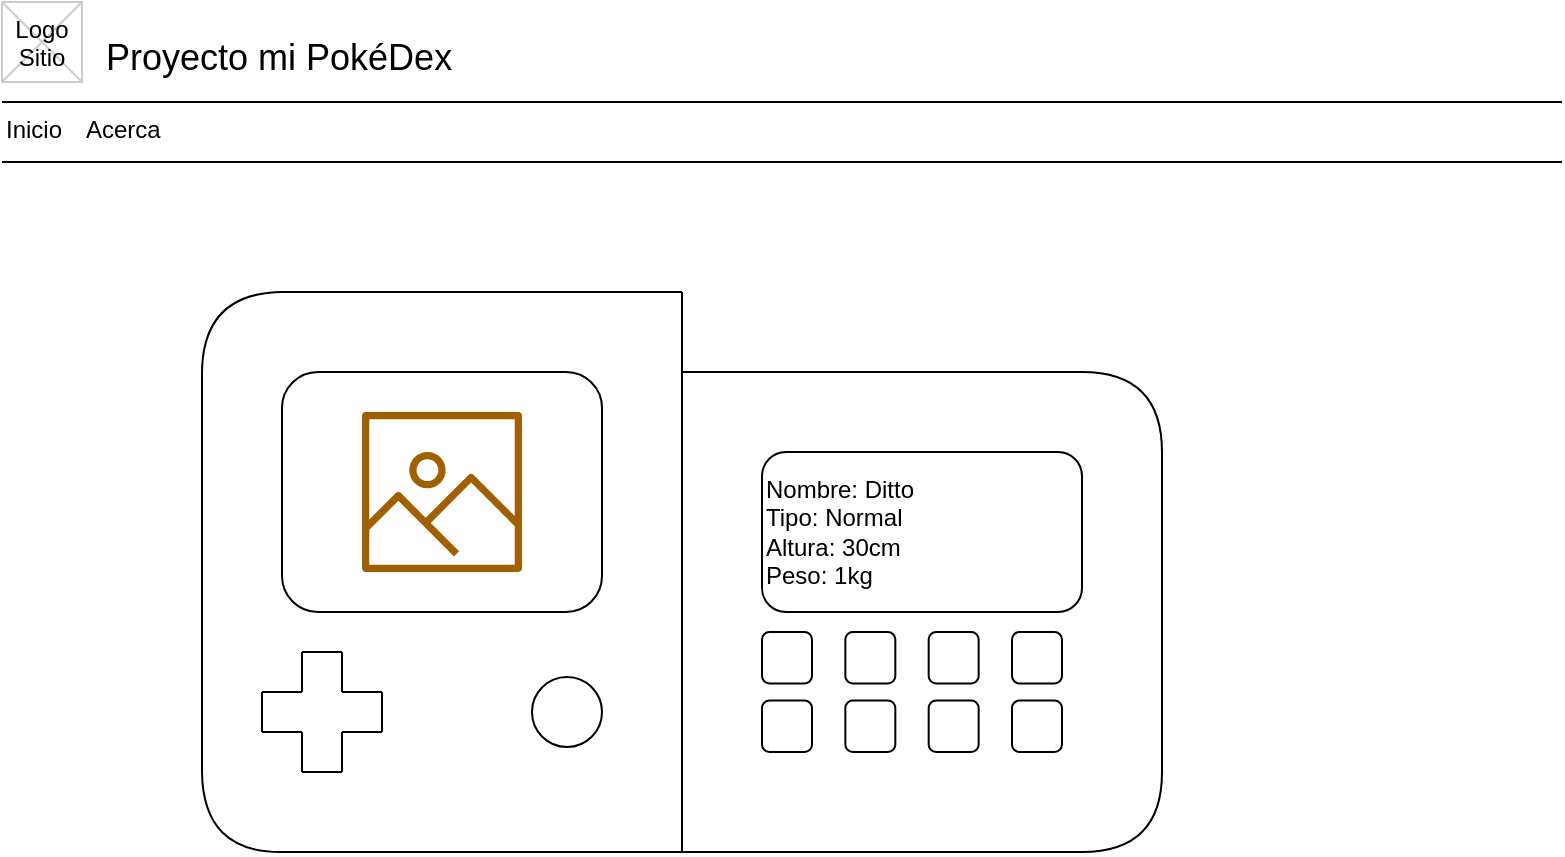 <mxfile version="15.3.5" type="device"><diagram name="Page-1" id="f1b7ffb7-ca1e-a977-7cf5-a751b3c06c05"><mxGraphModel dx="813" dy="485" grid="1" gridSize="10" guides="1" tooltips="1" connect="1" arrows="1" fold="1" page="1" pageScale="1" pageWidth="826" pageHeight="1169" background="none" math="0" shadow="0"><root><mxCell id="0"/><mxCell id="1" parent="0"/><mxCell id="2" value="Proyecto mi PokéDex" style="text;spacingTop=-5;fontSize=18;fontStyle=0" parent="1" vertex="1"><mxGeometry x="70" y="30" width="230" height="20" as="geometry"/></mxCell><mxCell id="3" value="" style="line;strokeWidth=1" parent="1" vertex="1"><mxGeometry x="20" y="60" width="780" height="10" as="geometry"/></mxCell><mxCell id="4" value="" style="line;strokeWidth=1" parent="1" vertex="1"><mxGeometry x="20" y="90" width="780" height="10" as="geometry"/></mxCell><mxCell id="5" value="Inicio" style="text;spacingTop=-5;" parent="1" vertex="1"><mxGeometry x="20" y="70.0" width="30" height="20" as="geometry"/></mxCell><mxCell id="6" value="Acerca" style="text;spacingTop=-5;" parent="1" vertex="1"><mxGeometry x="60.0" y="70.0" width="30" height="20" as="geometry"/></mxCell><mxCell id="20" value="" style="verticalLabelPosition=bottom;verticalAlign=top;strokeWidth=1;shape=mxgraph.mockup.graphics.iconGrid;strokeColor=#CCCCCC;gridSize=1,1;" parent="1" vertex="1"><mxGeometry x="20" y="15" width="40" height="40" as="geometry"/></mxCell><mxCell id="21" value="Logo&#10;Sitio" style="text;spacingTop=-5;align=center" parent="1" vertex="1"><mxGeometry x="20" y="20" width="40" height="40" as="geometry"/></mxCell><mxCell id="ZoA41nj8E6Xwq_nJV4Xm-63" value="" style="endArrow=none;html=1;startSize=14;endSize=14;sourcePerimeterSpacing=8;targetPerimeterSpacing=8;" edge="1" parent="1"><mxGeometry width="50" height="50" relative="1" as="geometry"><mxPoint x="160" y="160" as="sourcePoint"/><mxPoint x="360" y="160" as="targetPoint"/></mxGeometry></mxCell><mxCell id="ZoA41nj8E6Xwq_nJV4Xm-65" value="" style="endArrow=none;html=1;startSize=14;endSize=14;sourcePerimeterSpacing=8;targetPerimeterSpacing=8;" edge="1" parent="1"><mxGeometry width="50" height="50" relative="1" as="geometry"><mxPoint x="360" y="440" as="sourcePoint"/><mxPoint x="360" y="160" as="targetPoint"/></mxGeometry></mxCell><mxCell id="ZoA41nj8E6Xwq_nJV4Xm-68" value="" style="endArrow=none;html=1;sourcePerimeterSpacing=8;targetPerimeterSpacing=8;edgeStyle=orthogonalEdgeStyle;curved=1;" edge="1" parent="1"><mxGeometry width="50" height="50" relative="1" as="geometry"><mxPoint x="160" y="160" as="sourcePoint"/><mxPoint x="120" y="200" as="targetPoint"/></mxGeometry></mxCell><mxCell id="ZoA41nj8E6Xwq_nJV4Xm-69" value="" style="endArrow=none;html=1;sourcePerimeterSpacing=8;targetPerimeterSpacing=8;edgeStyle=orthogonalEdgeStyle;curved=1;" edge="1" parent="1"><mxGeometry width="50" height="50" relative="1" as="geometry"><mxPoint x="160" y="440" as="sourcePoint"/><mxPoint x="120" y="400" as="targetPoint"/></mxGeometry></mxCell><mxCell id="ZoA41nj8E6Xwq_nJV4Xm-70" value="" style="endArrow=none;html=1;startSize=14;endSize=14;sourcePerimeterSpacing=8;targetPerimeterSpacing=8;" edge="1" parent="1"><mxGeometry width="50" height="50" relative="1" as="geometry"><mxPoint x="120" y="400" as="sourcePoint"/><mxPoint x="120" y="200" as="targetPoint"/></mxGeometry></mxCell><mxCell id="ZoA41nj8E6Xwq_nJV4Xm-71" value="" style="endArrow=none;html=1;startSize=14;endSize=14;sourcePerimeterSpacing=8;targetPerimeterSpacing=8;" edge="1" parent="1"><mxGeometry width="50" height="50" relative="1" as="geometry"><mxPoint x="160" y="440" as="sourcePoint"/><mxPoint x="360" y="440" as="targetPoint"/></mxGeometry></mxCell><mxCell id="ZoA41nj8E6Xwq_nJV4Xm-72" value="" style="rounded=1;whiteSpace=wrap;html=1;hachureGap=4;pointerEvents=0;" vertex="1" parent="1"><mxGeometry x="160" y="200" width="160" height="120" as="geometry"/></mxCell><mxCell id="ZoA41nj8E6Xwq_nJV4Xm-89" value="" style="group" vertex="1" connectable="0" parent="1"><mxGeometry x="150" y="340" width="60" height="60" as="geometry"/></mxCell><mxCell id="ZoA41nj8E6Xwq_nJV4Xm-79" value="" style="group;direction=south;rotation=-180;" vertex="1" connectable="0" parent="ZoA41nj8E6Xwq_nJV4Xm-89"><mxGeometry x="20" y="40" width="20" height="20" as="geometry"/></mxCell><mxCell id="ZoA41nj8E6Xwq_nJV4Xm-76" value="" style="endArrow=none;html=1;sourcePerimeterSpacing=8;targetPerimeterSpacing=8;" edge="1" parent="ZoA41nj8E6Xwq_nJV4Xm-79"><mxGeometry width="50" height="50" relative="1" as="geometry"><mxPoint x="20" y="20" as="sourcePoint"/><mxPoint y="20" as="targetPoint"/></mxGeometry></mxCell><mxCell id="ZoA41nj8E6Xwq_nJV4Xm-77" value="" style="endArrow=none;html=1;sourcePerimeterSpacing=8;targetPerimeterSpacing=8;" edge="1" parent="ZoA41nj8E6Xwq_nJV4Xm-79"><mxGeometry width="50" height="50" relative="1" as="geometry"><mxPoint x="20" as="sourcePoint"/><mxPoint x="20" y="20" as="targetPoint"/><Array as="points"><mxPoint x="20"/></Array></mxGeometry></mxCell><mxCell id="ZoA41nj8E6Xwq_nJV4Xm-78" value="" style="endArrow=none;html=1;sourcePerimeterSpacing=8;targetPerimeterSpacing=8;" edge="1" parent="ZoA41nj8E6Xwq_nJV4Xm-79"><mxGeometry width="50" height="50" relative="1" as="geometry"><mxPoint as="sourcePoint"/><mxPoint y="20" as="targetPoint"/><Array as="points"><mxPoint/></Array></mxGeometry></mxCell><mxCell id="ZoA41nj8E6Xwq_nJV4Xm-80" value="" style="group;direction=south;rotation=90;" vertex="1" connectable="0" parent="ZoA41nj8E6Xwq_nJV4Xm-89"><mxGeometry x="40" y="20" width="20" height="20" as="geometry"/></mxCell><mxCell id="ZoA41nj8E6Xwq_nJV4Xm-81" value="" style="endArrow=none;html=1;sourcePerimeterSpacing=8;targetPerimeterSpacing=8;" edge="1" parent="ZoA41nj8E6Xwq_nJV4Xm-80"><mxGeometry width="50" height="50" relative="1" as="geometry"><mxPoint x="20" as="sourcePoint"/><mxPoint x="20" y="20" as="targetPoint"/></mxGeometry></mxCell><mxCell id="ZoA41nj8E6Xwq_nJV4Xm-82" value="" style="endArrow=none;html=1;sourcePerimeterSpacing=8;targetPerimeterSpacing=8;" edge="1" parent="ZoA41nj8E6Xwq_nJV4Xm-80"><mxGeometry width="50" height="50" relative="1" as="geometry"><mxPoint as="sourcePoint"/><mxPoint x="20" as="targetPoint"/><Array as="points"><mxPoint/></Array></mxGeometry></mxCell><mxCell id="ZoA41nj8E6Xwq_nJV4Xm-83" value="" style="endArrow=none;html=1;sourcePerimeterSpacing=8;targetPerimeterSpacing=8;" edge="1" parent="ZoA41nj8E6Xwq_nJV4Xm-80"><mxGeometry width="50" height="50" relative="1" as="geometry"><mxPoint y="20" as="sourcePoint"/><mxPoint x="20" y="20" as="targetPoint"/><Array as="points"><mxPoint y="20"/></Array></mxGeometry></mxCell><mxCell id="ZoA41nj8E6Xwq_nJV4Xm-84" value="" style="group" vertex="1" connectable="0" parent="ZoA41nj8E6Xwq_nJV4Xm-89"><mxGeometry x="20" width="20" height="20" as="geometry"/></mxCell><mxCell id="ZoA41nj8E6Xwq_nJV4Xm-73" value="" style="endArrow=none;html=1;sourcePerimeterSpacing=8;targetPerimeterSpacing=8;" edge="1" parent="ZoA41nj8E6Xwq_nJV4Xm-84"><mxGeometry width="50" height="50" relative="1" as="geometry"><mxPoint as="sourcePoint"/><mxPoint x="20" as="targetPoint"/></mxGeometry></mxCell><mxCell id="ZoA41nj8E6Xwq_nJV4Xm-74" value="" style="endArrow=none;html=1;sourcePerimeterSpacing=8;targetPerimeterSpacing=8;" edge="1" parent="ZoA41nj8E6Xwq_nJV4Xm-84"><mxGeometry width="50" height="50" relative="1" as="geometry"><mxPoint y="20" as="sourcePoint"/><mxPoint as="targetPoint"/><Array as="points"><mxPoint y="20"/></Array></mxGeometry></mxCell><mxCell id="ZoA41nj8E6Xwq_nJV4Xm-75" value="" style="endArrow=none;html=1;sourcePerimeterSpacing=8;targetPerimeterSpacing=8;" edge="1" parent="ZoA41nj8E6Xwq_nJV4Xm-84"><mxGeometry width="50" height="50" relative="1" as="geometry"><mxPoint x="20" y="20" as="sourcePoint"/><mxPoint x="20" as="targetPoint"/><Array as="points"><mxPoint x="20" y="20"/></Array></mxGeometry></mxCell><mxCell id="ZoA41nj8E6Xwq_nJV4Xm-85" value="" style="group;direction=south;rotation=-90;" vertex="1" connectable="0" parent="ZoA41nj8E6Xwq_nJV4Xm-89"><mxGeometry y="20" width="20" height="20" as="geometry"/></mxCell><mxCell id="ZoA41nj8E6Xwq_nJV4Xm-86" value="" style="endArrow=none;html=1;sourcePerimeterSpacing=8;targetPerimeterSpacing=8;" edge="1" parent="ZoA41nj8E6Xwq_nJV4Xm-85"><mxGeometry width="50" height="50" relative="1" as="geometry"><mxPoint y="20" as="sourcePoint"/><mxPoint as="targetPoint"/></mxGeometry></mxCell><mxCell id="ZoA41nj8E6Xwq_nJV4Xm-87" value="" style="endArrow=none;html=1;sourcePerimeterSpacing=8;targetPerimeterSpacing=8;" edge="1" parent="ZoA41nj8E6Xwq_nJV4Xm-85"><mxGeometry width="50" height="50" relative="1" as="geometry"><mxPoint x="20" y="20" as="sourcePoint"/><mxPoint y="20" as="targetPoint"/><Array as="points"><mxPoint x="20" y="20"/></Array></mxGeometry></mxCell><mxCell id="ZoA41nj8E6Xwq_nJV4Xm-88" value="" style="endArrow=none;html=1;sourcePerimeterSpacing=8;targetPerimeterSpacing=8;" edge="1" parent="ZoA41nj8E6Xwq_nJV4Xm-85"><mxGeometry width="50" height="50" relative="1" as="geometry"><mxPoint x="20" as="sourcePoint"/><mxPoint as="targetPoint"/><Array as="points"><mxPoint x="20"/></Array></mxGeometry></mxCell><mxCell id="ZoA41nj8E6Xwq_nJV4Xm-90" value="" style="ellipse;whiteSpace=wrap;html=1;aspect=fixed;hachureGap=4;pointerEvents=0;" vertex="1" parent="1"><mxGeometry x="285" y="352.5" width="35" height="35" as="geometry"/></mxCell><mxCell id="ZoA41nj8E6Xwq_nJV4Xm-91" value="" style="endArrow=none;html=1;startSize=14;endSize=14;sourcePerimeterSpacing=8;targetPerimeterSpacing=8;" edge="1" parent="1"><mxGeometry width="50" height="50" relative="1" as="geometry"><mxPoint x="360" y="200" as="sourcePoint"/><mxPoint x="560" y="200" as="targetPoint"/></mxGeometry></mxCell><mxCell id="ZoA41nj8E6Xwq_nJV4Xm-92" value="" style="endArrow=none;html=1;sourcePerimeterSpacing=8;targetPerimeterSpacing=8;edgeStyle=orthogonalEdgeStyle;curved=1;" edge="1" parent="1"><mxGeometry width="50" height="50" relative="1" as="geometry"><mxPoint x="600" y="240" as="sourcePoint"/><mxPoint x="560" y="199.97" as="targetPoint"/><Array as="points"><mxPoint x="600" y="200"/></Array></mxGeometry></mxCell><mxCell id="ZoA41nj8E6Xwq_nJV4Xm-94" value="" style="endArrow=none;html=1;sourcePerimeterSpacing=8;targetPerimeterSpacing=8;edgeStyle=orthogonalEdgeStyle;curved=1;" edge="1" parent="1"><mxGeometry width="50" height="50" relative="1" as="geometry"><mxPoint x="600" y="400" as="sourcePoint"/><mxPoint x="560" y="440" as="targetPoint"/><Array as="points"><mxPoint x="560" y="440"/></Array></mxGeometry></mxCell><mxCell id="ZoA41nj8E6Xwq_nJV4Xm-95" value="" style="endArrow=none;html=1;startSize=14;endSize=14;sourcePerimeterSpacing=8;targetPerimeterSpacing=8;" edge="1" parent="1"><mxGeometry width="50" height="50" relative="1" as="geometry"><mxPoint x="600" y="400" as="sourcePoint"/><mxPoint x="600" y="240" as="targetPoint"/></mxGeometry></mxCell><mxCell id="ZoA41nj8E6Xwq_nJV4Xm-96" value="" style="endArrow=none;html=1;startSize=14;endSize=14;sourcePerimeterSpacing=8;targetPerimeterSpacing=8;" edge="1" parent="1"><mxGeometry width="50" height="50" relative="1" as="geometry"><mxPoint x="360" y="440" as="sourcePoint"/><mxPoint x="560" y="440" as="targetPoint"/></mxGeometry></mxCell><mxCell id="ZoA41nj8E6Xwq_nJV4Xm-97" value="&lt;h4&gt;&lt;span style=&quot;font-weight: normal&quot;&gt;&lt;span&gt;Nombre: Ditto&lt;br&gt;&lt;/span&gt;&lt;span&gt;Tipo: Normal&lt;br&gt;&lt;/span&gt;&lt;span&gt;Altura: 30cm&lt;br&gt;&lt;/span&gt;&lt;span&gt;Peso: 1kg&lt;/span&gt;&lt;/span&gt;&lt;/h4&gt;" style="rounded=1;whiteSpace=wrap;html=1;hachureGap=4;pointerEvents=0;align=left;fontColor=default;verticalAlign=middle;fontStyle=0" vertex="1" parent="1"><mxGeometry x="400" y="240" width="160" height="80" as="geometry"/></mxCell><mxCell id="ZoA41nj8E6Xwq_nJV4Xm-106" value="" style="sketch=0;outlineConnect=0;fontColor=#232F3E;gradientColor=none;fillColor=#A16000;strokeColor=none;dashed=0;verticalLabelPosition=bottom;verticalAlign=top;align=center;html=1;fontSize=12;fontStyle=0;aspect=fixed;pointerEvents=1;shape=mxgraph.aws4.container_registry_image;hachureGap=4;" vertex="1" parent="1"><mxGeometry x="200" y="220" width="80" height="80" as="geometry"/></mxCell><mxCell id="ZoA41nj8E6Xwq_nJV4Xm-107" value="" style="group" vertex="1" connectable="0" parent="1"><mxGeometry x="400" y="330" width="150" height="60" as="geometry"/></mxCell><mxCell id="ZoA41nj8E6Xwq_nJV4Xm-98" value="" style="rounded=1;whiteSpace=wrap;html=1;hachureGap=4;pointerEvents=0;" vertex="1" parent="ZoA41nj8E6Xwq_nJV4Xm-107"><mxGeometry width="25" height="25.714" as="geometry"/></mxCell><mxCell id="ZoA41nj8E6Xwq_nJV4Xm-99" value="" style="rounded=1;whiteSpace=wrap;html=1;hachureGap=4;pointerEvents=0;" vertex="1" parent="ZoA41nj8E6Xwq_nJV4Xm-107"><mxGeometry x="41.667" width="25" height="25.714" as="geometry"/></mxCell><mxCell id="ZoA41nj8E6Xwq_nJV4Xm-100" value="" style="rounded=1;whiteSpace=wrap;html=1;hachureGap=4;pointerEvents=0;" vertex="1" parent="ZoA41nj8E6Xwq_nJV4Xm-107"><mxGeometry x="83.333" width="25" height="25.714" as="geometry"/></mxCell><mxCell id="ZoA41nj8E6Xwq_nJV4Xm-101" value="" style="rounded=1;whiteSpace=wrap;html=1;hachureGap=4;pointerEvents=0;" vertex="1" parent="ZoA41nj8E6Xwq_nJV4Xm-107"><mxGeometry x="125" width="25" height="25.714" as="geometry"/></mxCell><mxCell id="ZoA41nj8E6Xwq_nJV4Xm-102" value="" style="rounded=1;whiteSpace=wrap;html=1;hachureGap=4;pointerEvents=0;" vertex="1" parent="ZoA41nj8E6Xwq_nJV4Xm-107"><mxGeometry y="34.286" width="25" height="25.714" as="geometry"/></mxCell><mxCell id="ZoA41nj8E6Xwq_nJV4Xm-103" value="" style="rounded=1;whiteSpace=wrap;html=1;hachureGap=4;pointerEvents=0;" vertex="1" parent="ZoA41nj8E6Xwq_nJV4Xm-107"><mxGeometry x="41.667" y="34.286" width="25" height="25.714" as="geometry"/></mxCell><mxCell id="ZoA41nj8E6Xwq_nJV4Xm-104" value="" style="rounded=1;whiteSpace=wrap;html=1;hachureGap=4;pointerEvents=0;" vertex="1" parent="ZoA41nj8E6Xwq_nJV4Xm-107"><mxGeometry x="83.333" y="34.286" width="25" height="25.714" as="geometry"/></mxCell><mxCell id="ZoA41nj8E6Xwq_nJV4Xm-105" value="" style="rounded=1;whiteSpace=wrap;html=1;hachureGap=4;pointerEvents=0;" vertex="1" parent="ZoA41nj8E6Xwq_nJV4Xm-107"><mxGeometry x="125" y="34.286" width="25" height="25.714" as="geometry"/></mxCell></root></mxGraphModel></diagram></mxfile>